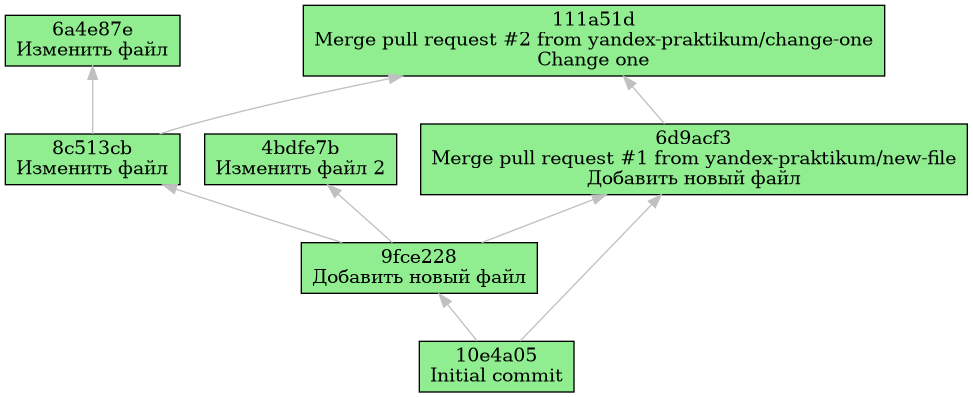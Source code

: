 @startuml
digraph G {
  rankdir=BT;
  node [shape=box, style=filled, fillcolor="lightgreen"];
  edge [color="gray"];
  "6a4e87ebcc2f004adffa1843bb8594b92ddc1252" [label="6a4e87e\nИзменить файл"];
  "8c513cb793cc13d83c4a90c66534cd8ff2d8d139" -> "6a4e87ebcc2f004adffa1843bb8594b92ddc1252";
  "8c513cb793cc13d83c4a90c66534cd8ff2d8d139" [label="8c513cb\nИзменить файл"];
  "9fce228e73fc2916dedfde0d99ecb614eb3b1faf" -> "8c513cb793cc13d83c4a90c66534cd8ff2d8d139";
  "111a51da1816fcc46a716bb60b2124277d844478" [label="111a51d\nMerge pull request #2 from yandex-praktikum/change-one\nChange one"];
  "6d9acf3f10b466c214fcb25ab93514e642709ec5" -> "111a51da1816fcc46a716bb60b2124277d844478";
  "8c513cb793cc13d83c4a90c66534cd8ff2d8d139" -> "111a51da1816fcc46a716bb60b2124277d844478";
  "6d9acf3f10b466c214fcb25ab93514e642709ec5" [label="6d9acf3\nMerge pull request #1 from yandex-praktikum/new-file\nДобавить новый файл"];
  "10e4a05dfa192df700f42226b665815a84e5aec8" -> "6d9acf3f10b466c214fcb25ab93514e642709ec5";
  "9fce228e73fc2916dedfde0d99ecb614eb3b1faf" -> "6d9acf3f10b466c214fcb25ab93514e642709ec5";
  "10e4a05dfa192df700f42226b665815a84e5aec8" [label="10e4a05\nInitial commit"];
  "9fce228e73fc2916dedfde0d99ecb614eb3b1faf" [label="9fce228\nДобавить новый файл"];
  "10e4a05dfa192df700f42226b665815a84e5aec8" -> "9fce228e73fc2916dedfde0d99ecb614eb3b1faf";
  "4bdfe7b65584f79251bdeaf5f6e54cb4d23f45f3" [label="4bdfe7b\nИзменить файл 2"];
  "9fce228e73fc2916dedfde0d99ecb614eb3b1faf" -> "4bdfe7b65584f79251bdeaf5f6e54cb4d23f45f3";
}
@enduml
